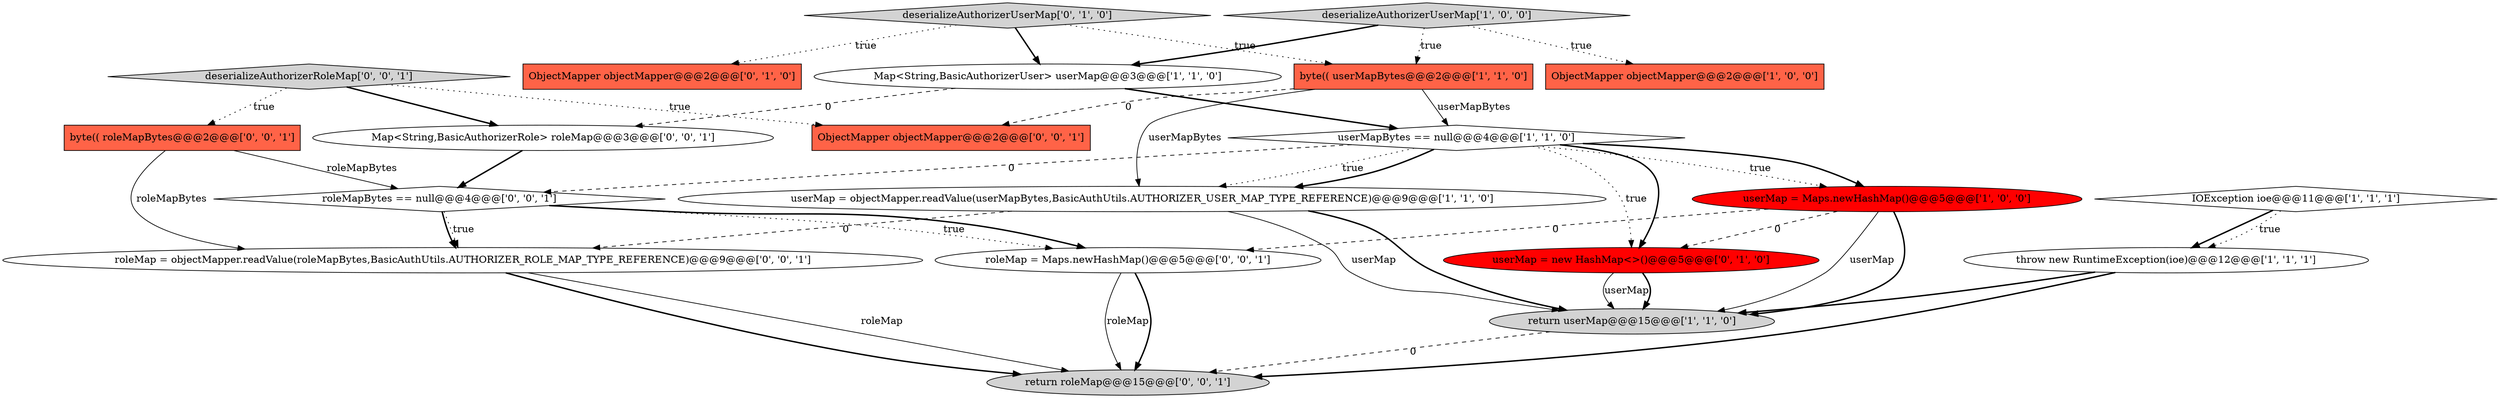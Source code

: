 digraph {
5 [style = filled, label = "Map<String,BasicAuthorizerUser> userMap@@@3@@@['1', '1', '0']", fillcolor = white, shape = ellipse image = "AAA0AAABBB1BBB"];
14 [style = filled, label = "roleMap = objectMapper.readValue(roleMapBytes,BasicAuthUtils.AUTHORIZER_ROLE_MAP_TYPE_REFERENCE)@@@9@@@['0', '0', '1']", fillcolor = white, shape = ellipse image = "AAA0AAABBB3BBB"];
15 [style = filled, label = "Map<String,BasicAuthorizerRole> roleMap@@@3@@@['0', '0', '1']", fillcolor = white, shape = ellipse image = "AAA0AAABBB3BBB"];
9 [style = filled, label = "userMap = Maps.newHashMap()@@@5@@@['1', '0', '0']", fillcolor = red, shape = ellipse image = "AAA1AAABBB1BBB"];
20 [style = filled, label = "ObjectMapper objectMapper@@@2@@@['0', '0', '1']", fillcolor = tomato, shape = box image = "AAA0AAABBB3BBB"];
8 [style = filled, label = "byte(( userMapBytes@@@2@@@['1', '1', '0']", fillcolor = tomato, shape = box image = "AAA0AAABBB1BBB"];
7 [style = filled, label = "IOException ioe@@@11@@@['1', '1', '1']", fillcolor = white, shape = diamond image = "AAA0AAABBB1BBB"];
17 [style = filled, label = "deserializeAuthorizerRoleMap['0', '0', '1']", fillcolor = lightgray, shape = diamond image = "AAA0AAABBB3BBB"];
18 [style = filled, label = "roleMapBytes == null@@@4@@@['0', '0', '1']", fillcolor = white, shape = diamond image = "AAA0AAABBB3BBB"];
10 [style = filled, label = "ObjectMapper objectMapper@@@2@@@['0', '1', '0']", fillcolor = tomato, shape = box image = "AAA0AAABBB2BBB"];
3 [style = filled, label = "return userMap@@@15@@@['1', '1', '0']", fillcolor = lightgray, shape = ellipse image = "AAA0AAABBB1BBB"];
19 [style = filled, label = "roleMap = Maps.newHashMap()@@@5@@@['0', '0', '1']", fillcolor = white, shape = ellipse image = "AAA0AAABBB3BBB"];
13 [style = filled, label = "byte(( roleMapBytes@@@2@@@['0', '0', '1']", fillcolor = tomato, shape = box image = "AAA0AAABBB3BBB"];
0 [style = filled, label = "userMap = objectMapper.readValue(userMapBytes,BasicAuthUtils.AUTHORIZER_USER_MAP_TYPE_REFERENCE)@@@9@@@['1', '1', '0']", fillcolor = white, shape = ellipse image = "AAA0AAABBB1BBB"];
1 [style = filled, label = "throw new RuntimeException(ioe)@@@12@@@['1', '1', '1']", fillcolor = white, shape = ellipse image = "AAA0AAABBB1BBB"];
11 [style = filled, label = "deserializeAuthorizerUserMap['0', '1', '0']", fillcolor = lightgray, shape = diamond image = "AAA0AAABBB2BBB"];
6 [style = filled, label = "ObjectMapper objectMapper@@@2@@@['1', '0', '0']", fillcolor = tomato, shape = box image = "AAA0AAABBB1BBB"];
2 [style = filled, label = "userMapBytes == null@@@4@@@['1', '1', '0']", fillcolor = white, shape = diamond image = "AAA0AAABBB1BBB"];
12 [style = filled, label = "userMap = new HashMap<>()@@@5@@@['0', '1', '0']", fillcolor = red, shape = ellipse image = "AAA1AAABBB2BBB"];
4 [style = filled, label = "deserializeAuthorizerUserMap['1', '0', '0']", fillcolor = lightgray, shape = diamond image = "AAA0AAABBB1BBB"];
16 [style = filled, label = "return roleMap@@@15@@@['0', '0', '1']", fillcolor = lightgray, shape = ellipse image = "AAA0AAABBB3BBB"];
12->3 [style = solid, label="userMap"];
0->3 [style = bold, label=""];
14->16 [style = bold, label=""];
4->6 [style = dotted, label="true"];
17->20 [style = dotted, label="true"];
7->1 [style = bold, label=""];
2->0 [style = dotted, label="true"];
14->16 [style = solid, label="roleMap"];
11->10 [style = dotted, label="true"];
8->20 [style = dashed, label="0"];
18->19 [style = dotted, label="true"];
8->2 [style = solid, label="userMapBytes"];
8->0 [style = solid, label="userMapBytes"];
1->3 [style = bold, label=""];
18->19 [style = bold, label=""];
4->8 [style = dotted, label="true"];
9->3 [style = solid, label="userMap"];
2->9 [style = bold, label=""];
13->18 [style = solid, label="roleMapBytes"];
15->18 [style = bold, label=""];
18->14 [style = dotted, label="true"];
2->12 [style = bold, label=""];
19->16 [style = solid, label="roleMap"];
19->16 [style = bold, label=""];
9->19 [style = dashed, label="0"];
0->14 [style = dashed, label="0"];
11->5 [style = bold, label=""];
5->2 [style = bold, label=""];
2->0 [style = bold, label=""];
2->9 [style = dotted, label="true"];
1->16 [style = bold, label=""];
13->14 [style = solid, label="roleMapBytes"];
17->15 [style = bold, label=""];
2->18 [style = dashed, label="0"];
2->12 [style = dotted, label="true"];
0->3 [style = solid, label="userMap"];
9->3 [style = bold, label=""];
11->8 [style = dotted, label="true"];
12->3 [style = bold, label=""];
9->12 [style = dashed, label="0"];
7->1 [style = dotted, label="true"];
17->13 [style = dotted, label="true"];
5->15 [style = dashed, label="0"];
4->5 [style = bold, label=""];
18->14 [style = bold, label=""];
3->16 [style = dashed, label="0"];
}
